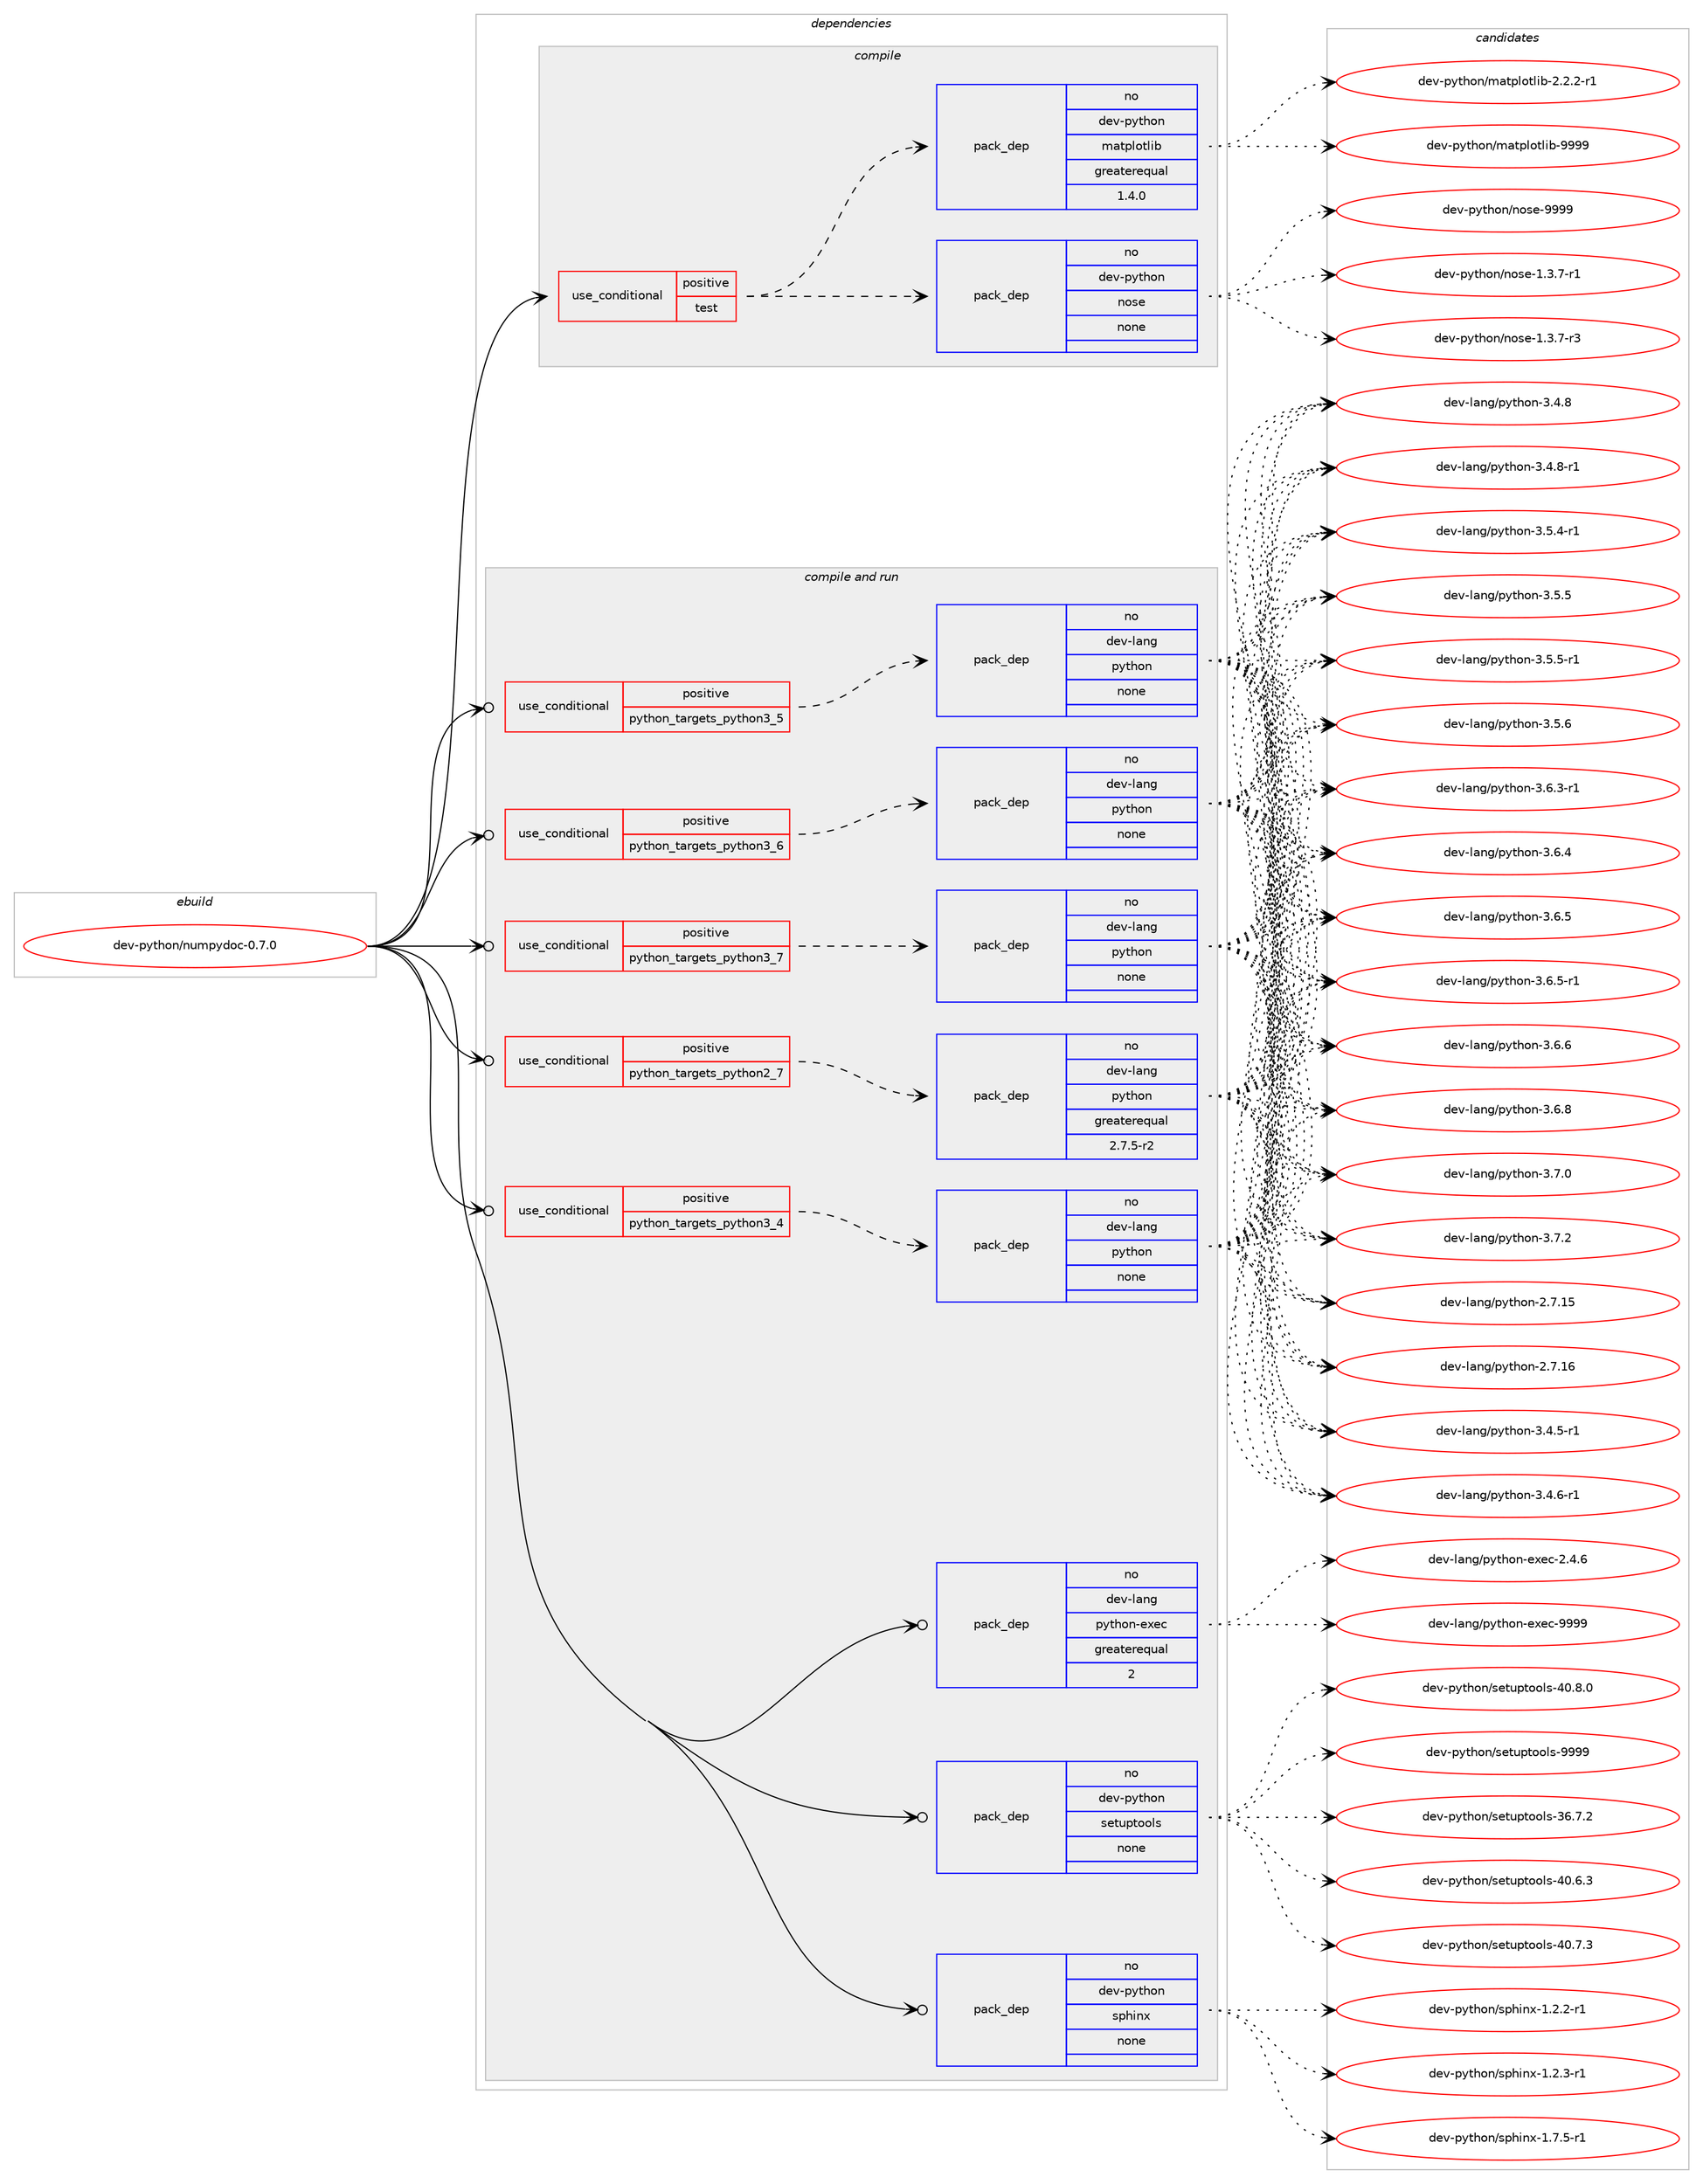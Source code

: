digraph prolog {

# *************
# Graph options
# *************

newrank=true;
concentrate=true;
compound=true;
graph [rankdir=LR,fontname=Helvetica,fontsize=10,ranksep=1.5];#, ranksep=2.5, nodesep=0.2];
edge  [arrowhead=vee];
node  [fontname=Helvetica,fontsize=10];

# **********
# The ebuild
# **********

subgraph cluster_leftcol {
color=gray;
rank=same;
label=<<i>ebuild</i>>;
id [label="dev-python/numpydoc-0.7.0", color=red, width=4, href="../dev-python/numpydoc-0.7.0.svg"];
}

# ****************
# The dependencies
# ****************

subgraph cluster_midcol {
color=gray;
label=<<i>dependencies</i>>;
subgraph cluster_compile {
fillcolor="#eeeeee";
style=filled;
label=<<i>compile</i>>;
subgraph cond378424 {
dependency1421603 [label=<<TABLE BORDER="0" CELLBORDER="1" CELLSPACING="0" CELLPADDING="4"><TR><TD ROWSPAN="3" CELLPADDING="10">use_conditional</TD></TR><TR><TD>positive</TD></TR><TR><TD>test</TD></TR></TABLE>>, shape=none, color=red];
subgraph pack1019902 {
dependency1421604 [label=<<TABLE BORDER="0" CELLBORDER="1" CELLSPACING="0" CELLPADDING="4" WIDTH="220"><TR><TD ROWSPAN="6" CELLPADDING="30">pack_dep</TD></TR><TR><TD WIDTH="110">no</TD></TR><TR><TD>dev-python</TD></TR><TR><TD>nose</TD></TR><TR><TD>none</TD></TR><TR><TD></TD></TR></TABLE>>, shape=none, color=blue];
}
dependency1421603:e -> dependency1421604:w [weight=20,style="dashed",arrowhead="vee"];
subgraph pack1019903 {
dependency1421605 [label=<<TABLE BORDER="0" CELLBORDER="1" CELLSPACING="0" CELLPADDING="4" WIDTH="220"><TR><TD ROWSPAN="6" CELLPADDING="30">pack_dep</TD></TR><TR><TD WIDTH="110">no</TD></TR><TR><TD>dev-python</TD></TR><TR><TD>matplotlib</TD></TR><TR><TD>greaterequal</TD></TR><TR><TD>1.4.0</TD></TR></TABLE>>, shape=none, color=blue];
}
dependency1421603:e -> dependency1421605:w [weight=20,style="dashed",arrowhead="vee"];
}
id:e -> dependency1421603:w [weight=20,style="solid",arrowhead="vee"];
}
subgraph cluster_compileandrun {
fillcolor="#eeeeee";
style=filled;
label=<<i>compile and run</i>>;
subgraph cond378425 {
dependency1421606 [label=<<TABLE BORDER="0" CELLBORDER="1" CELLSPACING="0" CELLPADDING="4"><TR><TD ROWSPAN="3" CELLPADDING="10">use_conditional</TD></TR><TR><TD>positive</TD></TR><TR><TD>python_targets_python2_7</TD></TR></TABLE>>, shape=none, color=red];
subgraph pack1019904 {
dependency1421607 [label=<<TABLE BORDER="0" CELLBORDER="1" CELLSPACING="0" CELLPADDING="4" WIDTH="220"><TR><TD ROWSPAN="6" CELLPADDING="30">pack_dep</TD></TR><TR><TD WIDTH="110">no</TD></TR><TR><TD>dev-lang</TD></TR><TR><TD>python</TD></TR><TR><TD>greaterequal</TD></TR><TR><TD>2.7.5-r2</TD></TR></TABLE>>, shape=none, color=blue];
}
dependency1421606:e -> dependency1421607:w [weight=20,style="dashed",arrowhead="vee"];
}
id:e -> dependency1421606:w [weight=20,style="solid",arrowhead="odotvee"];
subgraph cond378426 {
dependency1421608 [label=<<TABLE BORDER="0" CELLBORDER="1" CELLSPACING="0" CELLPADDING="4"><TR><TD ROWSPAN="3" CELLPADDING="10">use_conditional</TD></TR><TR><TD>positive</TD></TR><TR><TD>python_targets_python3_4</TD></TR></TABLE>>, shape=none, color=red];
subgraph pack1019905 {
dependency1421609 [label=<<TABLE BORDER="0" CELLBORDER="1" CELLSPACING="0" CELLPADDING="4" WIDTH="220"><TR><TD ROWSPAN="6" CELLPADDING="30">pack_dep</TD></TR><TR><TD WIDTH="110">no</TD></TR><TR><TD>dev-lang</TD></TR><TR><TD>python</TD></TR><TR><TD>none</TD></TR><TR><TD></TD></TR></TABLE>>, shape=none, color=blue];
}
dependency1421608:e -> dependency1421609:w [weight=20,style="dashed",arrowhead="vee"];
}
id:e -> dependency1421608:w [weight=20,style="solid",arrowhead="odotvee"];
subgraph cond378427 {
dependency1421610 [label=<<TABLE BORDER="0" CELLBORDER="1" CELLSPACING="0" CELLPADDING="4"><TR><TD ROWSPAN="3" CELLPADDING="10">use_conditional</TD></TR><TR><TD>positive</TD></TR><TR><TD>python_targets_python3_5</TD></TR></TABLE>>, shape=none, color=red];
subgraph pack1019906 {
dependency1421611 [label=<<TABLE BORDER="0" CELLBORDER="1" CELLSPACING="0" CELLPADDING="4" WIDTH="220"><TR><TD ROWSPAN="6" CELLPADDING="30">pack_dep</TD></TR><TR><TD WIDTH="110">no</TD></TR><TR><TD>dev-lang</TD></TR><TR><TD>python</TD></TR><TR><TD>none</TD></TR><TR><TD></TD></TR></TABLE>>, shape=none, color=blue];
}
dependency1421610:e -> dependency1421611:w [weight=20,style="dashed",arrowhead="vee"];
}
id:e -> dependency1421610:w [weight=20,style="solid",arrowhead="odotvee"];
subgraph cond378428 {
dependency1421612 [label=<<TABLE BORDER="0" CELLBORDER="1" CELLSPACING="0" CELLPADDING="4"><TR><TD ROWSPAN="3" CELLPADDING="10">use_conditional</TD></TR><TR><TD>positive</TD></TR><TR><TD>python_targets_python3_6</TD></TR></TABLE>>, shape=none, color=red];
subgraph pack1019907 {
dependency1421613 [label=<<TABLE BORDER="0" CELLBORDER="1" CELLSPACING="0" CELLPADDING="4" WIDTH="220"><TR><TD ROWSPAN="6" CELLPADDING="30">pack_dep</TD></TR><TR><TD WIDTH="110">no</TD></TR><TR><TD>dev-lang</TD></TR><TR><TD>python</TD></TR><TR><TD>none</TD></TR><TR><TD></TD></TR></TABLE>>, shape=none, color=blue];
}
dependency1421612:e -> dependency1421613:w [weight=20,style="dashed",arrowhead="vee"];
}
id:e -> dependency1421612:w [weight=20,style="solid",arrowhead="odotvee"];
subgraph cond378429 {
dependency1421614 [label=<<TABLE BORDER="0" CELLBORDER="1" CELLSPACING="0" CELLPADDING="4"><TR><TD ROWSPAN="3" CELLPADDING="10">use_conditional</TD></TR><TR><TD>positive</TD></TR><TR><TD>python_targets_python3_7</TD></TR></TABLE>>, shape=none, color=red];
subgraph pack1019908 {
dependency1421615 [label=<<TABLE BORDER="0" CELLBORDER="1" CELLSPACING="0" CELLPADDING="4" WIDTH="220"><TR><TD ROWSPAN="6" CELLPADDING="30">pack_dep</TD></TR><TR><TD WIDTH="110">no</TD></TR><TR><TD>dev-lang</TD></TR><TR><TD>python</TD></TR><TR><TD>none</TD></TR><TR><TD></TD></TR></TABLE>>, shape=none, color=blue];
}
dependency1421614:e -> dependency1421615:w [weight=20,style="dashed",arrowhead="vee"];
}
id:e -> dependency1421614:w [weight=20,style="solid",arrowhead="odotvee"];
subgraph pack1019909 {
dependency1421616 [label=<<TABLE BORDER="0" CELLBORDER="1" CELLSPACING="0" CELLPADDING="4" WIDTH="220"><TR><TD ROWSPAN="6" CELLPADDING="30">pack_dep</TD></TR><TR><TD WIDTH="110">no</TD></TR><TR><TD>dev-lang</TD></TR><TR><TD>python-exec</TD></TR><TR><TD>greaterequal</TD></TR><TR><TD>2</TD></TR></TABLE>>, shape=none, color=blue];
}
id:e -> dependency1421616:w [weight=20,style="solid",arrowhead="odotvee"];
subgraph pack1019910 {
dependency1421617 [label=<<TABLE BORDER="0" CELLBORDER="1" CELLSPACING="0" CELLPADDING="4" WIDTH="220"><TR><TD ROWSPAN="6" CELLPADDING="30">pack_dep</TD></TR><TR><TD WIDTH="110">no</TD></TR><TR><TD>dev-python</TD></TR><TR><TD>setuptools</TD></TR><TR><TD>none</TD></TR><TR><TD></TD></TR></TABLE>>, shape=none, color=blue];
}
id:e -> dependency1421617:w [weight=20,style="solid",arrowhead="odotvee"];
subgraph pack1019911 {
dependency1421618 [label=<<TABLE BORDER="0" CELLBORDER="1" CELLSPACING="0" CELLPADDING="4" WIDTH="220"><TR><TD ROWSPAN="6" CELLPADDING="30">pack_dep</TD></TR><TR><TD WIDTH="110">no</TD></TR><TR><TD>dev-python</TD></TR><TR><TD>sphinx</TD></TR><TR><TD>none</TD></TR><TR><TD></TD></TR></TABLE>>, shape=none, color=blue];
}
id:e -> dependency1421618:w [weight=20,style="solid",arrowhead="odotvee"];
}
subgraph cluster_run {
fillcolor="#eeeeee";
style=filled;
label=<<i>run</i>>;
}
}

# **************
# The candidates
# **************

subgraph cluster_choices {
rank=same;
color=gray;
label=<<i>candidates</i>>;

subgraph choice1019902 {
color=black;
nodesep=1;
choice10010111845112121116104111110471101111151014549465146554511449 [label="dev-python/nose-1.3.7-r1", color=red, width=4,href="../dev-python/nose-1.3.7-r1.svg"];
choice10010111845112121116104111110471101111151014549465146554511451 [label="dev-python/nose-1.3.7-r3", color=red, width=4,href="../dev-python/nose-1.3.7-r3.svg"];
choice10010111845112121116104111110471101111151014557575757 [label="dev-python/nose-9999", color=red, width=4,href="../dev-python/nose-9999.svg"];
dependency1421604:e -> choice10010111845112121116104111110471101111151014549465146554511449:w [style=dotted,weight="100"];
dependency1421604:e -> choice10010111845112121116104111110471101111151014549465146554511451:w [style=dotted,weight="100"];
dependency1421604:e -> choice10010111845112121116104111110471101111151014557575757:w [style=dotted,weight="100"];
}
subgraph choice1019903 {
color=black;
nodesep=1;
choice100101118451121211161041111104710997116112108111116108105984550465046504511449 [label="dev-python/matplotlib-2.2.2-r1", color=red, width=4,href="../dev-python/matplotlib-2.2.2-r1.svg"];
choice100101118451121211161041111104710997116112108111116108105984557575757 [label="dev-python/matplotlib-9999", color=red, width=4,href="../dev-python/matplotlib-9999.svg"];
dependency1421605:e -> choice100101118451121211161041111104710997116112108111116108105984550465046504511449:w [style=dotted,weight="100"];
dependency1421605:e -> choice100101118451121211161041111104710997116112108111116108105984557575757:w [style=dotted,weight="100"];
}
subgraph choice1019904 {
color=black;
nodesep=1;
choice10010111845108971101034711212111610411111045504655464953 [label="dev-lang/python-2.7.15", color=red, width=4,href="../dev-lang/python-2.7.15.svg"];
choice10010111845108971101034711212111610411111045504655464954 [label="dev-lang/python-2.7.16", color=red, width=4,href="../dev-lang/python-2.7.16.svg"];
choice1001011184510897110103471121211161041111104551465246534511449 [label="dev-lang/python-3.4.5-r1", color=red, width=4,href="../dev-lang/python-3.4.5-r1.svg"];
choice1001011184510897110103471121211161041111104551465246544511449 [label="dev-lang/python-3.4.6-r1", color=red, width=4,href="../dev-lang/python-3.4.6-r1.svg"];
choice100101118451089711010347112121116104111110455146524656 [label="dev-lang/python-3.4.8", color=red, width=4,href="../dev-lang/python-3.4.8.svg"];
choice1001011184510897110103471121211161041111104551465246564511449 [label="dev-lang/python-3.4.8-r1", color=red, width=4,href="../dev-lang/python-3.4.8-r1.svg"];
choice1001011184510897110103471121211161041111104551465346524511449 [label="dev-lang/python-3.5.4-r1", color=red, width=4,href="../dev-lang/python-3.5.4-r1.svg"];
choice100101118451089711010347112121116104111110455146534653 [label="dev-lang/python-3.5.5", color=red, width=4,href="../dev-lang/python-3.5.5.svg"];
choice1001011184510897110103471121211161041111104551465346534511449 [label="dev-lang/python-3.5.5-r1", color=red, width=4,href="../dev-lang/python-3.5.5-r1.svg"];
choice100101118451089711010347112121116104111110455146534654 [label="dev-lang/python-3.5.6", color=red, width=4,href="../dev-lang/python-3.5.6.svg"];
choice1001011184510897110103471121211161041111104551465446514511449 [label="dev-lang/python-3.6.3-r1", color=red, width=4,href="../dev-lang/python-3.6.3-r1.svg"];
choice100101118451089711010347112121116104111110455146544652 [label="dev-lang/python-3.6.4", color=red, width=4,href="../dev-lang/python-3.6.4.svg"];
choice100101118451089711010347112121116104111110455146544653 [label="dev-lang/python-3.6.5", color=red, width=4,href="../dev-lang/python-3.6.5.svg"];
choice1001011184510897110103471121211161041111104551465446534511449 [label="dev-lang/python-3.6.5-r1", color=red, width=4,href="../dev-lang/python-3.6.5-r1.svg"];
choice100101118451089711010347112121116104111110455146544654 [label="dev-lang/python-3.6.6", color=red, width=4,href="../dev-lang/python-3.6.6.svg"];
choice100101118451089711010347112121116104111110455146544656 [label="dev-lang/python-3.6.8", color=red, width=4,href="../dev-lang/python-3.6.8.svg"];
choice100101118451089711010347112121116104111110455146554648 [label="dev-lang/python-3.7.0", color=red, width=4,href="../dev-lang/python-3.7.0.svg"];
choice100101118451089711010347112121116104111110455146554650 [label="dev-lang/python-3.7.2", color=red, width=4,href="../dev-lang/python-3.7.2.svg"];
dependency1421607:e -> choice10010111845108971101034711212111610411111045504655464953:w [style=dotted,weight="100"];
dependency1421607:e -> choice10010111845108971101034711212111610411111045504655464954:w [style=dotted,weight="100"];
dependency1421607:e -> choice1001011184510897110103471121211161041111104551465246534511449:w [style=dotted,weight="100"];
dependency1421607:e -> choice1001011184510897110103471121211161041111104551465246544511449:w [style=dotted,weight="100"];
dependency1421607:e -> choice100101118451089711010347112121116104111110455146524656:w [style=dotted,weight="100"];
dependency1421607:e -> choice1001011184510897110103471121211161041111104551465246564511449:w [style=dotted,weight="100"];
dependency1421607:e -> choice1001011184510897110103471121211161041111104551465346524511449:w [style=dotted,weight="100"];
dependency1421607:e -> choice100101118451089711010347112121116104111110455146534653:w [style=dotted,weight="100"];
dependency1421607:e -> choice1001011184510897110103471121211161041111104551465346534511449:w [style=dotted,weight="100"];
dependency1421607:e -> choice100101118451089711010347112121116104111110455146534654:w [style=dotted,weight="100"];
dependency1421607:e -> choice1001011184510897110103471121211161041111104551465446514511449:w [style=dotted,weight="100"];
dependency1421607:e -> choice100101118451089711010347112121116104111110455146544652:w [style=dotted,weight="100"];
dependency1421607:e -> choice100101118451089711010347112121116104111110455146544653:w [style=dotted,weight="100"];
dependency1421607:e -> choice1001011184510897110103471121211161041111104551465446534511449:w [style=dotted,weight="100"];
dependency1421607:e -> choice100101118451089711010347112121116104111110455146544654:w [style=dotted,weight="100"];
dependency1421607:e -> choice100101118451089711010347112121116104111110455146544656:w [style=dotted,weight="100"];
dependency1421607:e -> choice100101118451089711010347112121116104111110455146554648:w [style=dotted,weight="100"];
dependency1421607:e -> choice100101118451089711010347112121116104111110455146554650:w [style=dotted,weight="100"];
}
subgraph choice1019905 {
color=black;
nodesep=1;
choice10010111845108971101034711212111610411111045504655464953 [label="dev-lang/python-2.7.15", color=red, width=4,href="../dev-lang/python-2.7.15.svg"];
choice10010111845108971101034711212111610411111045504655464954 [label="dev-lang/python-2.7.16", color=red, width=4,href="../dev-lang/python-2.7.16.svg"];
choice1001011184510897110103471121211161041111104551465246534511449 [label="dev-lang/python-3.4.5-r1", color=red, width=4,href="../dev-lang/python-3.4.5-r1.svg"];
choice1001011184510897110103471121211161041111104551465246544511449 [label="dev-lang/python-3.4.6-r1", color=red, width=4,href="../dev-lang/python-3.4.6-r1.svg"];
choice100101118451089711010347112121116104111110455146524656 [label="dev-lang/python-3.4.8", color=red, width=4,href="../dev-lang/python-3.4.8.svg"];
choice1001011184510897110103471121211161041111104551465246564511449 [label="dev-lang/python-3.4.8-r1", color=red, width=4,href="../dev-lang/python-3.4.8-r1.svg"];
choice1001011184510897110103471121211161041111104551465346524511449 [label="dev-lang/python-3.5.4-r1", color=red, width=4,href="../dev-lang/python-3.5.4-r1.svg"];
choice100101118451089711010347112121116104111110455146534653 [label="dev-lang/python-3.5.5", color=red, width=4,href="../dev-lang/python-3.5.5.svg"];
choice1001011184510897110103471121211161041111104551465346534511449 [label="dev-lang/python-3.5.5-r1", color=red, width=4,href="../dev-lang/python-3.5.5-r1.svg"];
choice100101118451089711010347112121116104111110455146534654 [label="dev-lang/python-3.5.6", color=red, width=4,href="../dev-lang/python-3.5.6.svg"];
choice1001011184510897110103471121211161041111104551465446514511449 [label="dev-lang/python-3.6.3-r1", color=red, width=4,href="../dev-lang/python-3.6.3-r1.svg"];
choice100101118451089711010347112121116104111110455146544652 [label="dev-lang/python-3.6.4", color=red, width=4,href="../dev-lang/python-3.6.4.svg"];
choice100101118451089711010347112121116104111110455146544653 [label="dev-lang/python-3.6.5", color=red, width=4,href="../dev-lang/python-3.6.5.svg"];
choice1001011184510897110103471121211161041111104551465446534511449 [label="dev-lang/python-3.6.5-r1", color=red, width=4,href="../dev-lang/python-3.6.5-r1.svg"];
choice100101118451089711010347112121116104111110455146544654 [label="dev-lang/python-3.6.6", color=red, width=4,href="../dev-lang/python-3.6.6.svg"];
choice100101118451089711010347112121116104111110455146544656 [label="dev-lang/python-3.6.8", color=red, width=4,href="../dev-lang/python-3.6.8.svg"];
choice100101118451089711010347112121116104111110455146554648 [label="dev-lang/python-3.7.0", color=red, width=4,href="../dev-lang/python-3.7.0.svg"];
choice100101118451089711010347112121116104111110455146554650 [label="dev-lang/python-3.7.2", color=red, width=4,href="../dev-lang/python-3.7.2.svg"];
dependency1421609:e -> choice10010111845108971101034711212111610411111045504655464953:w [style=dotted,weight="100"];
dependency1421609:e -> choice10010111845108971101034711212111610411111045504655464954:w [style=dotted,weight="100"];
dependency1421609:e -> choice1001011184510897110103471121211161041111104551465246534511449:w [style=dotted,weight="100"];
dependency1421609:e -> choice1001011184510897110103471121211161041111104551465246544511449:w [style=dotted,weight="100"];
dependency1421609:e -> choice100101118451089711010347112121116104111110455146524656:w [style=dotted,weight="100"];
dependency1421609:e -> choice1001011184510897110103471121211161041111104551465246564511449:w [style=dotted,weight="100"];
dependency1421609:e -> choice1001011184510897110103471121211161041111104551465346524511449:w [style=dotted,weight="100"];
dependency1421609:e -> choice100101118451089711010347112121116104111110455146534653:w [style=dotted,weight="100"];
dependency1421609:e -> choice1001011184510897110103471121211161041111104551465346534511449:w [style=dotted,weight="100"];
dependency1421609:e -> choice100101118451089711010347112121116104111110455146534654:w [style=dotted,weight="100"];
dependency1421609:e -> choice1001011184510897110103471121211161041111104551465446514511449:w [style=dotted,weight="100"];
dependency1421609:e -> choice100101118451089711010347112121116104111110455146544652:w [style=dotted,weight="100"];
dependency1421609:e -> choice100101118451089711010347112121116104111110455146544653:w [style=dotted,weight="100"];
dependency1421609:e -> choice1001011184510897110103471121211161041111104551465446534511449:w [style=dotted,weight="100"];
dependency1421609:e -> choice100101118451089711010347112121116104111110455146544654:w [style=dotted,weight="100"];
dependency1421609:e -> choice100101118451089711010347112121116104111110455146544656:w [style=dotted,weight="100"];
dependency1421609:e -> choice100101118451089711010347112121116104111110455146554648:w [style=dotted,weight="100"];
dependency1421609:e -> choice100101118451089711010347112121116104111110455146554650:w [style=dotted,weight="100"];
}
subgraph choice1019906 {
color=black;
nodesep=1;
choice10010111845108971101034711212111610411111045504655464953 [label="dev-lang/python-2.7.15", color=red, width=4,href="../dev-lang/python-2.7.15.svg"];
choice10010111845108971101034711212111610411111045504655464954 [label="dev-lang/python-2.7.16", color=red, width=4,href="../dev-lang/python-2.7.16.svg"];
choice1001011184510897110103471121211161041111104551465246534511449 [label="dev-lang/python-3.4.5-r1", color=red, width=4,href="../dev-lang/python-3.4.5-r1.svg"];
choice1001011184510897110103471121211161041111104551465246544511449 [label="dev-lang/python-3.4.6-r1", color=red, width=4,href="../dev-lang/python-3.4.6-r1.svg"];
choice100101118451089711010347112121116104111110455146524656 [label="dev-lang/python-3.4.8", color=red, width=4,href="../dev-lang/python-3.4.8.svg"];
choice1001011184510897110103471121211161041111104551465246564511449 [label="dev-lang/python-3.4.8-r1", color=red, width=4,href="../dev-lang/python-3.4.8-r1.svg"];
choice1001011184510897110103471121211161041111104551465346524511449 [label="dev-lang/python-3.5.4-r1", color=red, width=4,href="../dev-lang/python-3.5.4-r1.svg"];
choice100101118451089711010347112121116104111110455146534653 [label="dev-lang/python-3.5.5", color=red, width=4,href="../dev-lang/python-3.5.5.svg"];
choice1001011184510897110103471121211161041111104551465346534511449 [label="dev-lang/python-3.5.5-r1", color=red, width=4,href="../dev-lang/python-3.5.5-r1.svg"];
choice100101118451089711010347112121116104111110455146534654 [label="dev-lang/python-3.5.6", color=red, width=4,href="../dev-lang/python-3.5.6.svg"];
choice1001011184510897110103471121211161041111104551465446514511449 [label="dev-lang/python-3.6.3-r1", color=red, width=4,href="../dev-lang/python-3.6.3-r1.svg"];
choice100101118451089711010347112121116104111110455146544652 [label="dev-lang/python-3.6.4", color=red, width=4,href="../dev-lang/python-3.6.4.svg"];
choice100101118451089711010347112121116104111110455146544653 [label="dev-lang/python-3.6.5", color=red, width=4,href="../dev-lang/python-3.6.5.svg"];
choice1001011184510897110103471121211161041111104551465446534511449 [label="dev-lang/python-3.6.5-r1", color=red, width=4,href="../dev-lang/python-3.6.5-r1.svg"];
choice100101118451089711010347112121116104111110455146544654 [label="dev-lang/python-3.6.6", color=red, width=4,href="../dev-lang/python-3.6.6.svg"];
choice100101118451089711010347112121116104111110455146544656 [label="dev-lang/python-3.6.8", color=red, width=4,href="../dev-lang/python-3.6.8.svg"];
choice100101118451089711010347112121116104111110455146554648 [label="dev-lang/python-3.7.0", color=red, width=4,href="../dev-lang/python-3.7.0.svg"];
choice100101118451089711010347112121116104111110455146554650 [label="dev-lang/python-3.7.2", color=red, width=4,href="../dev-lang/python-3.7.2.svg"];
dependency1421611:e -> choice10010111845108971101034711212111610411111045504655464953:w [style=dotted,weight="100"];
dependency1421611:e -> choice10010111845108971101034711212111610411111045504655464954:w [style=dotted,weight="100"];
dependency1421611:e -> choice1001011184510897110103471121211161041111104551465246534511449:w [style=dotted,weight="100"];
dependency1421611:e -> choice1001011184510897110103471121211161041111104551465246544511449:w [style=dotted,weight="100"];
dependency1421611:e -> choice100101118451089711010347112121116104111110455146524656:w [style=dotted,weight="100"];
dependency1421611:e -> choice1001011184510897110103471121211161041111104551465246564511449:w [style=dotted,weight="100"];
dependency1421611:e -> choice1001011184510897110103471121211161041111104551465346524511449:w [style=dotted,weight="100"];
dependency1421611:e -> choice100101118451089711010347112121116104111110455146534653:w [style=dotted,weight="100"];
dependency1421611:e -> choice1001011184510897110103471121211161041111104551465346534511449:w [style=dotted,weight="100"];
dependency1421611:e -> choice100101118451089711010347112121116104111110455146534654:w [style=dotted,weight="100"];
dependency1421611:e -> choice1001011184510897110103471121211161041111104551465446514511449:w [style=dotted,weight="100"];
dependency1421611:e -> choice100101118451089711010347112121116104111110455146544652:w [style=dotted,weight="100"];
dependency1421611:e -> choice100101118451089711010347112121116104111110455146544653:w [style=dotted,weight="100"];
dependency1421611:e -> choice1001011184510897110103471121211161041111104551465446534511449:w [style=dotted,weight="100"];
dependency1421611:e -> choice100101118451089711010347112121116104111110455146544654:w [style=dotted,weight="100"];
dependency1421611:e -> choice100101118451089711010347112121116104111110455146544656:w [style=dotted,weight="100"];
dependency1421611:e -> choice100101118451089711010347112121116104111110455146554648:w [style=dotted,weight="100"];
dependency1421611:e -> choice100101118451089711010347112121116104111110455146554650:w [style=dotted,weight="100"];
}
subgraph choice1019907 {
color=black;
nodesep=1;
choice10010111845108971101034711212111610411111045504655464953 [label="dev-lang/python-2.7.15", color=red, width=4,href="../dev-lang/python-2.7.15.svg"];
choice10010111845108971101034711212111610411111045504655464954 [label="dev-lang/python-2.7.16", color=red, width=4,href="../dev-lang/python-2.7.16.svg"];
choice1001011184510897110103471121211161041111104551465246534511449 [label="dev-lang/python-3.4.5-r1", color=red, width=4,href="../dev-lang/python-3.4.5-r1.svg"];
choice1001011184510897110103471121211161041111104551465246544511449 [label="dev-lang/python-3.4.6-r1", color=red, width=4,href="../dev-lang/python-3.4.6-r1.svg"];
choice100101118451089711010347112121116104111110455146524656 [label="dev-lang/python-3.4.8", color=red, width=4,href="../dev-lang/python-3.4.8.svg"];
choice1001011184510897110103471121211161041111104551465246564511449 [label="dev-lang/python-3.4.8-r1", color=red, width=4,href="../dev-lang/python-3.4.8-r1.svg"];
choice1001011184510897110103471121211161041111104551465346524511449 [label="dev-lang/python-3.5.4-r1", color=red, width=4,href="../dev-lang/python-3.5.4-r1.svg"];
choice100101118451089711010347112121116104111110455146534653 [label="dev-lang/python-3.5.5", color=red, width=4,href="../dev-lang/python-3.5.5.svg"];
choice1001011184510897110103471121211161041111104551465346534511449 [label="dev-lang/python-3.5.5-r1", color=red, width=4,href="../dev-lang/python-3.5.5-r1.svg"];
choice100101118451089711010347112121116104111110455146534654 [label="dev-lang/python-3.5.6", color=red, width=4,href="../dev-lang/python-3.5.6.svg"];
choice1001011184510897110103471121211161041111104551465446514511449 [label="dev-lang/python-3.6.3-r1", color=red, width=4,href="../dev-lang/python-3.6.3-r1.svg"];
choice100101118451089711010347112121116104111110455146544652 [label="dev-lang/python-3.6.4", color=red, width=4,href="../dev-lang/python-3.6.4.svg"];
choice100101118451089711010347112121116104111110455146544653 [label="dev-lang/python-3.6.5", color=red, width=4,href="../dev-lang/python-3.6.5.svg"];
choice1001011184510897110103471121211161041111104551465446534511449 [label="dev-lang/python-3.6.5-r1", color=red, width=4,href="../dev-lang/python-3.6.5-r1.svg"];
choice100101118451089711010347112121116104111110455146544654 [label="dev-lang/python-3.6.6", color=red, width=4,href="../dev-lang/python-3.6.6.svg"];
choice100101118451089711010347112121116104111110455146544656 [label="dev-lang/python-3.6.8", color=red, width=4,href="../dev-lang/python-3.6.8.svg"];
choice100101118451089711010347112121116104111110455146554648 [label="dev-lang/python-3.7.0", color=red, width=4,href="../dev-lang/python-3.7.0.svg"];
choice100101118451089711010347112121116104111110455146554650 [label="dev-lang/python-3.7.2", color=red, width=4,href="../dev-lang/python-3.7.2.svg"];
dependency1421613:e -> choice10010111845108971101034711212111610411111045504655464953:w [style=dotted,weight="100"];
dependency1421613:e -> choice10010111845108971101034711212111610411111045504655464954:w [style=dotted,weight="100"];
dependency1421613:e -> choice1001011184510897110103471121211161041111104551465246534511449:w [style=dotted,weight="100"];
dependency1421613:e -> choice1001011184510897110103471121211161041111104551465246544511449:w [style=dotted,weight="100"];
dependency1421613:e -> choice100101118451089711010347112121116104111110455146524656:w [style=dotted,weight="100"];
dependency1421613:e -> choice1001011184510897110103471121211161041111104551465246564511449:w [style=dotted,weight="100"];
dependency1421613:e -> choice1001011184510897110103471121211161041111104551465346524511449:w [style=dotted,weight="100"];
dependency1421613:e -> choice100101118451089711010347112121116104111110455146534653:w [style=dotted,weight="100"];
dependency1421613:e -> choice1001011184510897110103471121211161041111104551465346534511449:w [style=dotted,weight="100"];
dependency1421613:e -> choice100101118451089711010347112121116104111110455146534654:w [style=dotted,weight="100"];
dependency1421613:e -> choice1001011184510897110103471121211161041111104551465446514511449:w [style=dotted,weight="100"];
dependency1421613:e -> choice100101118451089711010347112121116104111110455146544652:w [style=dotted,weight="100"];
dependency1421613:e -> choice100101118451089711010347112121116104111110455146544653:w [style=dotted,weight="100"];
dependency1421613:e -> choice1001011184510897110103471121211161041111104551465446534511449:w [style=dotted,weight="100"];
dependency1421613:e -> choice100101118451089711010347112121116104111110455146544654:w [style=dotted,weight="100"];
dependency1421613:e -> choice100101118451089711010347112121116104111110455146544656:w [style=dotted,weight="100"];
dependency1421613:e -> choice100101118451089711010347112121116104111110455146554648:w [style=dotted,weight="100"];
dependency1421613:e -> choice100101118451089711010347112121116104111110455146554650:w [style=dotted,weight="100"];
}
subgraph choice1019908 {
color=black;
nodesep=1;
choice10010111845108971101034711212111610411111045504655464953 [label="dev-lang/python-2.7.15", color=red, width=4,href="../dev-lang/python-2.7.15.svg"];
choice10010111845108971101034711212111610411111045504655464954 [label="dev-lang/python-2.7.16", color=red, width=4,href="../dev-lang/python-2.7.16.svg"];
choice1001011184510897110103471121211161041111104551465246534511449 [label="dev-lang/python-3.4.5-r1", color=red, width=4,href="../dev-lang/python-3.4.5-r1.svg"];
choice1001011184510897110103471121211161041111104551465246544511449 [label="dev-lang/python-3.4.6-r1", color=red, width=4,href="../dev-lang/python-3.4.6-r1.svg"];
choice100101118451089711010347112121116104111110455146524656 [label="dev-lang/python-3.4.8", color=red, width=4,href="../dev-lang/python-3.4.8.svg"];
choice1001011184510897110103471121211161041111104551465246564511449 [label="dev-lang/python-3.4.8-r1", color=red, width=4,href="../dev-lang/python-3.4.8-r1.svg"];
choice1001011184510897110103471121211161041111104551465346524511449 [label="dev-lang/python-3.5.4-r1", color=red, width=4,href="../dev-lang/python-3.5.4-r1.svg"];
choice100101118451089711010347112121116104111110455146534653 [label="dev-lang/python-3.5.5", color=red, width=4,href="../dev-lang/python-3.5.5.svg"];
choice1001011184510897110103471121211161041111104551465346534511449 [label="dev-lang/python-3.5.5-r1", color=red, width=4,href="../dev-lang/python-3.5.5-r1.svg"];
choice100101118451089711010347112121116104111110455146534654 [label="dev-lang/python-3.5.6", color=red, width=4,href="../dev-lang/python-3.5.6.svg"];
choice1001011184510897110103471121211161041111104551465446514511449 [label="dev-lang/python-3.6.3-r1", color=red, width=4,href="../dev-lang/python-3.6.3-r1.svg"];
choice100101118451089711010347112121116104111110455146544652 [label="dev-lang/python-3.6.4", color=red, width=4,href="../dev-lang/python-3.6.4.svg"];
choice100101118451089711010347112121116104111110455146544653 [label="dev-lang/python-3.6.5", color=red, width=4,href="../dev-lang/python-3.6.5.svg"];
choice1001011184510897110103471121211161041111104551465446534511449 [label="dev-lang/python-3.6.5-r1", color=red, width=4,href="../dev-lang/python-3.6.5-r1.svg"];
choice100101118451089711010347112121116104111110455146544654 [label="dev-lang/python-3.6.6", color=red, width=4,href="../dev-lang/python-3.6.6.svg"];
choice100101118451089711010347112121116104111110455146544656 [label="dev-lang/python-3.6.8", color=red, width=4,href="../dev-lang/python-3.6.8.svg"];
choice100101118451089711010347112121116104111110455146554648 [label="dev-lang/python-3.7.0", color=red, width=4,href="../dev-lang/python-3.7.0.svg"];
choice100101118451089711010347112121116104111110455146554650 [label="dev-lang/python-3.7.2", color=red, width=4,href="../dev-lang/python-3.7.2.svg"];
dependency1421615:e -> choice10010111845108971101034711212111610411111045504655464953:w [style=dotted,weight="100"];
dependency1421615:e -> choice10010111845108971101034711212111610411111045504655464954:w [style=dotted,weight="100"];
dependency1421615:e -> choice1001011184510897110103471121211161041111104551465246534511449:w [style=dotted,weight="100"];
dependency1421615:e -> choice1001011184510897110103471121211161041111104551465246544511449:w [style=dotted,weight="100"];
dependency1421615:e -> choice100101118451089711010347112121116104111110455146524656:w [style=dotted,weight="100"];
dependency1421615:e -> choice1001011184510897110103471121211161041111104551465246564511449:w [style=dotted,weight="100"];
dependency1421615:e -> choice1001011184510897110103471121211161041111104551465346524511449:w [style=dotted,weight="100"];
dependency1421615:e -> choice100101118451089711010347112121116104111110455146534653:w [style=dotted,weight="100"];
dependency1421615:e -> choice1001011184510897110103471121211161041111104551465346534511449:w [style=dotted,weight="100"];
dependency1421615:e -> choice100101118451089711010347112121116104111110455146534654:w [style=dotted,weight="100"];
dependency1421615:e -> choice1001011184510897110103471121211161041111104551465446514511449:w [style=dotted,weight="100"];
dependency1421615:e -> choice100101118451089711010347112121116104111110455146544652:w [style=dotted,weight="100"];
dependency1421615:e -> choice100101118451089711010347112121116104111110455146544653:w [style=dotted,weight="100"];
dependency1421615:e -> choice1001011184510897110103471121211161041111104551465446534511449:w [style=dotted,weight="100"];
dependency1421615:e -> choice100101118451089711010347112121116104111110455146544654:w [style=dotted,weight="100"];
dependency1421615:e -> choice100101118451089711010347112121116104111110455146544656:w [style=dotted,weight="100"];
dependency1421615:e -> choice100101118451089711010347112121116104111110455146554648:w [style=dotted,weight="100"];
dependency1421615:e -> choice100101118451089711010347112121116104111110455146554650:w [style=dotted,weight="100"];
}
subgraph choice1019909 {
color=black;
nodesep=1;
choice1001011184510897110103471121211161041111104510112010199455046524654 [label="dev-lang/python-exec-2.4.6", color=red, width=4,href="../dev-lang/python-exec-2.4.6.svg"];
choice10010111845108971101034711212111610411111045101120101994557575757 [label="dev-lang/python-exec-9999", color=red, width=4,href="../dev-lang/python-exec-9999.svg"];
dependency1421616:e -> choice1001011184510897110103471121211161041111104510112010199455046524654:w [style=dotted,weight="100"];
dependency1421616:e -> choice10010111845108971101034711212111610411111045101120101994557575757:w [style=dotted,weight="100"];
}
subgraph choice1019910 {
color=black;
nodesep=1;
choice100101118451121211161041111104711510111611711211611111110811545515446554650 [label="dev-python/setuptools-36.7.2", color=red, width=4,href="../dev-python/setuptools-36.7.2.svg"];
choice100101118451121211161041111104711510111611711211611111110811545524846544651 [label="dev-python/setuptools-40.6.3", color=red, width=4,href="../dev-python/setuptools-40.6.3.svg"];
choice100101118451121211161041111104711510111611711211611111110811545524846554651 [label="dev-python/setuptools-40.7.3", color=red, width=4,href="../dev-python/setuptools-40.7.3.svg"];
choice100101118451121211161041111104711510111611711211611111110811545524846564648 [label="dev-python/setuptools-40.8.0", color=red, width=4,href="../dev-python/setuptools-40.8.0.svg"];
choice10010111845112121116104111110471151011161171121161111111081154557575757 [label="dev-python/setuptools-9999", color=red, width=4,href="../dev-python/setuptools-9999.svg"];
dependency1421617:e -> choice100101118451121211161041111104711510111611711211611111110811545515446554650:w [style=dotted,weight="100"];
dependency1421617:e -> choice100101118451121211161041111104711510111611711211611111110811545524846544651:w [style=dotted,weight="100"];
dependency1421617:e -> choice100101118451121211161041111104711510111611711211611111110811545524846554651:w [style=dotted,weight="100"];
dependency1421617:e -> choice100101118451121211161041111104711510111611711211611111110811545524846564648:w [style=dotted,weight="100"];
dependency1421617:e -> choice10010111845112121116104111110471151011161171121161111111081154557575757:w [style=dotted,weight="100"];
}
subgraph choice1019911 {
color=black;
nodesep=1;
choice10010111845112121116104111110471151121041051101204549465046504511449 [label="dev-python/sphinx-1.2.2-r1", color=red, width=4,href="../dev-python/sphinx-1.2.2-r1.svg"];
choice10010111845112121116104111110471151121041051101204549465046514511449 [label="dev-python/sphinx-1.2.3-r1", color=red, width=4,href="../dev-python/sphinx-1.2.3-r1.svg"];
choice10010111845112121116104111110471151121041051101204549465546534511449 [label="dev-python/sphinx-1.7.5-r1", color=red, width=4,href="../dev-python/sphinx-1.7.5-r1.svg"];
dependency1421618:e -> choice10010111845112121116104111110471151121041051101204549465046504511449:w [style=dotted,weight="100"];
dependency1421618:e -> choice10010111845112121116104111110471151121041051101204549465046514511449:w [style=dotted,weight="100"];
dependency1421618:e -> choice10010111845112121116104111110471151121041051101204549465546534511449:w [style=dotted,weight="100"];
}
}

}

